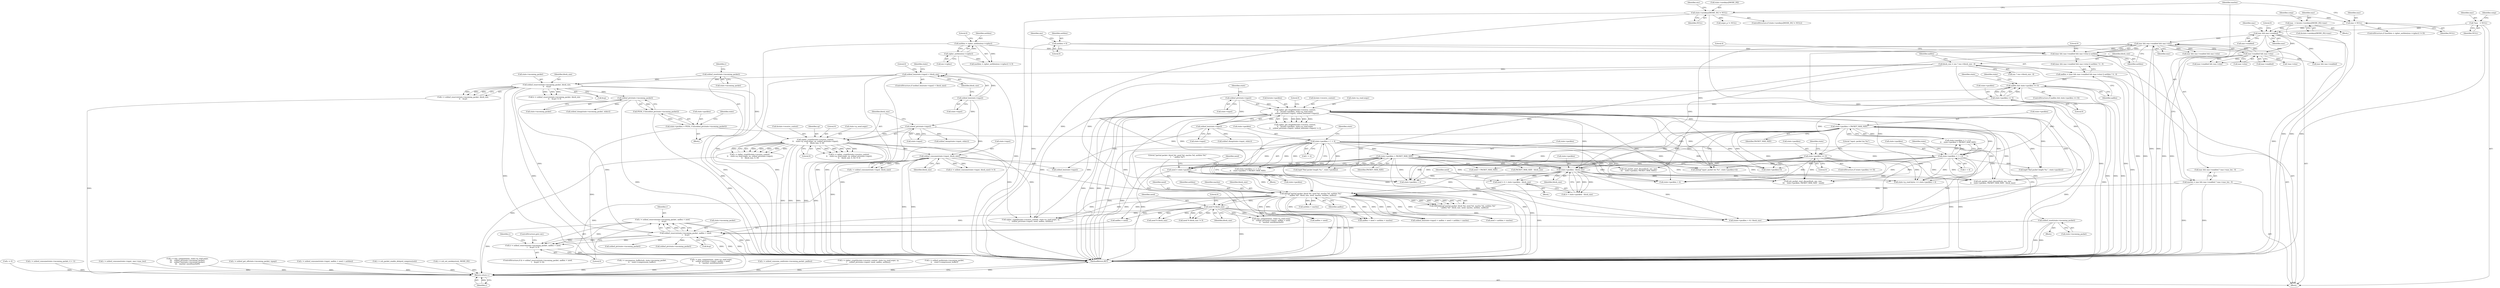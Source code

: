 digraph "0_mindrot_2fecfd486bdba9f51b3a789277bb0733ca36e1c0@integer" {
"1000564" [label="(Call,r = sshbuf_reserve(state->incoming_packet, aadlen + need,\n\t    &cp))"];
"1000566" [label="(Call,sshbuf_reserve(state->incoming_packet, aadlen + need,\n\t    &cp))"];
"1000318" [label="(Call,sshbuf_reset(state->incoming_packet))"];
"1000385" [label="(Call,sshbuf_ptr(state->incoming_packet))"];
"1000347" [label="(Call,sshbuf_reserve(state->incoming_packet, block_size,\n\t\t    &cp))"];
"1000339" [label="(Call,sshbuf_reset(state->incoming_packet))"];
"1000331" [label="(Call,sshbuf_len(state->input) < block_size)"];
"1000332" [label="(Call,sshbuf_len(state->input))"];
"1000221" [label="(Call,block_size = enc ? enc->block_size : 8)"];
"1000473" [label="(Call,debug(\"partial packet: block %d, need %d, maclen %d, authlen %d,\"\n\t    \" aadlen %d\", block_size, need, maclen, authlen, aadlen))"];
"1000438" [label="(Call,sshbuf_consume(state->input, block_size))"];
"1000371" [label="(Call,sshbuf_ptr(state->input))"];
"1000360" [label="(Call,cipher_crypt(&state->receive_context,\n\t\t    state->p_send.seqnr, cp, sshbuf_ptr(state->input),\n\t\t    block_size, 0, 0))"];
"1000467" [label="(Call,state->packlen - block_size)"];
"1000256" [label="(Call,cipher_get_length(&state->receive_context,\n\t\t    &state->packlen, state->p_read.seqnr,\n\t\t    sshbuf_ptr(state->input), sshbuf_len(state->input)))"];
"1000248" [label="(Call,state->packlen == 0)"];
"1000270" [label="(Call,sshbuf_ptr(state->input))"];
"1000274" [label="(Call,sshbuf_len(state->input))"];
"1000290" [label="(Call,state->packlen > PACKET_MAX_SIZE)"];
"1000283" [label="(Call,state->packlen < 1 + 4)"];
"1000391" [label="(Call,state->packlen < 1 + 4)"];
"1000380" [label="(Call,state->packlen = PEEK_U32(sshbuf_ptr(state->incoming_packet)))"];
"1000384" [label="(Call,PEEK_U32(sshbuf_ptr(state->incoming_packet)))"];
"1000324" [label="(Call,state->packlen == 0)"];
"1000398" [label="(Call,state->packlen > PACKET_MAX_SIZE)"];
"1000456" [label="(Call,need = state->packlen)"];
"1000463" [label="(Call,need = 4 + state->packlen - block_size)"];
"1000209" [label="(Call,maclen = mac && mac->enabled ? mac->mac_len : 0)"];
"1000232" [label="(Call,(mac && mac->enabled && mac->etm) || authlen)"];
"1000233" [label="(Call,mac && mac->enabled && mac->etm)"];
"1000212" [label="(Call,mac && mac->enabled)"];
"1000177" [label="(Call,mac  = &state->newkeys[MODE_IN]->mac)"];
"1000140" [label="(Call,*mac   = NULL)"];
"1000206" [label="(Call,mac = NULL)"];
"1000159" [label="(Call,state->newkeys[MODE_IN] != NULL)"];
"1000235" [label="(Call,mac->enabled && mac->etm)"];
"1000199" [label="(Call,authlen = cipher_authlen(enc->cipher))"];
"1000201" [label="(Call,cipher_authlen(enc->cipher))"];
"1000131" [label="(Call,authlen = 0)"];
"1000246" [label="(Call,aadlen && state->packlen == 0)"];
"1000229" [label="(Call,aadlen = (mac && mac->enabled && mac->etm) || authlen ? 4 : 0)"];
"1000482" [label="(Call,need % block_size)"];
"1000563" [label="(Call,(r = sshbuf_reserve(state->incoming_packet, aadlen + need,\n\t    &cp)) != 0)"];
"1000974" [label="(Return,return r;)"];
"1000465" [label="(Call,4 + state->packlen - block_size)"];
"1000246" [label="(Call,aadlen && state->packlen == 0)"];
"1000668" [label="(Call,need > PACKET_MAX_SIZE)"];
"1000381" [label="(Call,state->packlen)"];
"1000249" [label="(Call,state->packlen)"];
"1000296" [label="(Call,sshbuf_dump(state->input, stderr))"];
"1000334" [label="(Identifier,state)"];
"1000244" [label="(Literal,0)"];
"1000706" [label="(Call,seqnr_p != NULL)"];
"1000624" [label="(Call,!mac->etm)"];
"1000484" [label="(Identifier,block_size)"];
"1000142" [label="(Identifier,NULL)"];
"1000566" [label="(Call,sshbuf_reserve(state->incoming_packet, aadlen + need,\n\t    &cp))"];
"1000282" [label="(Call,state->packlen < 1 + 4 ||\n\t\t    state->packlen > PACKET_MAX_SIZE)"];
"1000468" [label="(Call,state->packlen)"];
"1000140" [label="(Call,*mac   = NULL)"];
"1000481" [label="(Call,need % block_size != 0)"];
"1000330" [label="(ControlStructure,if (sshbuf_len(state->input) < block_size))"];
"1000235" [label="(Call,mac->enabled && mac->etm)"];
"1000570" [label="(Call,aadlen + need)"];
"1000462" [label="(Block,)"];
"1000386" [label="(Call,state->incoming_packet)"];
"1000472" [label="(Call,DBG(debug(\"partial packet: block %d, need %d, maclen %d, authlen %d,\"\n\t    \" aadlen %d\", block_size, need, maclen, authlen, aadlen)))"];
"1000456" [label="(Call,need = state->packlen)"];
"1000447" [label="(Literal,\"input: packet len %u\")"];
"1000177" [label="(Call,mac  = &state->newkeys[MODE_IN]->mac)"];
"1000478" [label="(Identifier,authlen)"];
"1000759" [label="(Call,state->p_read.bytes += state->packlen + 4)"];
"1000541" [label="(Call,r = mac_compute(mac, state->p_read.seqnr,\n\t\t    sshbuf_ptr(state->input), aadlen + need,\n\t\t    macbuf, sizeof(macbuf)))"];
"1000257" [label="(Call,&state->receive_context)"];
"1000351" [label="(Identifier,block_size)"];
"1000239" [label="(Call,mac->etm)"];
"1000370" [label="(Identifier,cp)"];
"1000850" [label="(Call,r = uncompress_buffer(ssh, state->incoming_packet,\n\t\t    state->compression_buffer))"];
"1000471" [label="(Identifier,block_size)"];
"1000331" [label="(Call,sshbuf_len(state->input) < block_size)"];
"1000439" [label="(Call,state->input)"];
"1000458" [label="(Call,state->packlen)"];
"1000513" [label="(Call,need + authlen + maclen)"];
"1000198" [label="(Call,(authlen = cipher_authlen(enc->cipher)) != 0)"];
"1000340" [label="(Call,state->incoming_packet)"];
"1000145" [label="(Identifier,comp)"];
"1000276" [label="(Identifier,state)"];
"1000567" [label="(Call,state->incoming_packet)"];
"1000345" [label="(Call,r = sshbuf_reserve(state->incoming_packet, block_size,\n\t\t    &cp))"];
"1000318" [label="(Call,sshbuf_reset(state->incoming_packet))"];
"1000212" [label="(Call,mac && mac->enabled)"];
"1000328" [label="(Literal,0)"];
"1000393" [label="(Identifier,state)"];
"1000236" [label="(Call,mac->enabled)"];
"1000392" [label="(Call,state->packlen)"];
"1000821" [label="(Call,r = sshbuf_consume_end(state->incoming_packet, padlen))"];
"1000114" [label="(Block,)"];
"1000576" [label="(ControlStructure,goto out;)"];
"1000543" [label="(Call,mac_compute(mac, state->p_read.seqnr,\n\t\t    sshbuf_ptr(state->input), aadlen + need,\n\t\t    macbuf, sizeof(macbuf)))"];
"1000166" [label="(Block,)"];
"1000455" [label="(Block,)"];
"1000477" [label="(Identifier,maclen)"];
"1000515" [label="(Call,authlen + maclen)"];
"1000385" [label="(Call,sshbuf_ptr(state->incoming_packet))"];
"1000502" [label="(Call,PACKET_MAX_SIZE - block_size)"];
"1000213" [label="(Identifier,mac)"];
"1000579" [label="(Call,r = cipher_crypt(&state->receive_context, state->p_read.seqnr, cp,\n\t    sshbuf_ptr(state->input), need, aadlen, authlen))"];
"1000210" [label="(Identifier,maclen)"];
"1000975" [label="(Identifier,r)"];
"1000581" [label="(Call,cipher_crypt(&state->receive_context, state->p_read.seqnr, cp,\n\t    sshbuf_ptr(state->input), need, aadlen, authlen))"];
"1000400" [label="(Identifier,state)"];
"1000868" [label="(Call,r = sshbuf_putb(state->incoming_packet,\n\t\t    state->compression_buffer))"];
"1000391" [label="(Call,state->packlen < 1 + 4)"];
"1000344" [label="(Call,(r = sshbuf_reserve(state->incoming_packet, block_size,\n\t\t    &cp)) != 0)"];
"1000259" [label="(Identifier,state)"];
"1000141" [label="(Identifier,mac)"];
"1000955" [label="(Call,r = 0)"];
"1000242" [label="(Identifier,authlen)"];
"1000265" [label="(Call,state->p_read.seqnr)"];
"1000375" [label="(Identifier,block_size)"];
"1000261" [label="(Call,&state->packlen)"];
"1000325" [label="(Call,state->packlen)"];
"1000346" [label="(Identifier,r)"];
"1000284" [label="(Call,state->packlen)"];
"1000491" [label="(Call,need % block_size)"];
"1000674" [label="(Call,ssh_packet_start_discard(ssh, enc, mac,\n\t\t\t    state->packlen, PACKET_MAX_SIZE - need))"];
"1000233" [label="(Call,mac && mac->enabled && mac->etm)"];
"1000232" [label="(Call,(mac && mac->enabled && mac->etm) || authlen)"];
"1000209" [label="(Call,maclen = mac && mac->enabled ? mac->mac_len : 0)"];
"1000275" [label="(Call,state->input)"];
"1000415" [label="(Call,sshbuf_dump(state->incoming_packet, stderr))"];
"1000222" [label="(Identifier,block_size)"];
"1000475" [label="(Identifier,block_size)"];
"1000229" [label="(Call,aadlen = (mac && mac->enabled && mac->etm) || authlen ? 4 : 0)"];
"1000252" [label="(Literal,0)"];
"1000442" [label="(Identifier,block_size)"];
"1000274" [label="(Call,sshbuf_len(state->input))"];
"1000376" [label="(Literal,0)"];
"1000220" [label="(Literal,0)"];
"1000473" [label="(Call,debug(\"partial packet: block %d, need %d, maclen %d, authlen %d,\"\n\t    \" aadlen %d\", block_size, need, maclen, authlen, aadlen))"];
"1000639" [label="(Call,sshbuf_ptr(state->incoming_packet))"];
"1000575" [label="(Literal,0)"];
"1000324" [label="(Call,state->packlen == 0)"];
"1000207" [label="(Identifier,mac)"];
"1000199" [label="(Call,authlen = cipher_authlen(enc->cipher))"];
"1000341" [label="(Identifier,state)"];
"1000132" [label="(Identifier,authlen)"];
"1000463" [label="(Call,need = 4 + state->packlen - block_size)"];
"1000158" [label="(ControlStructure,if (state->newkeys[MODE_IN] != NULL))"];
"1000214" [label="(Call,mac->enabled)"];
"1000137" [label="(Identifier,enc)"];
"1000234" [label="(Identifier,mac)"];
"1000474" [label="(Literal,\"partial packet: block %d, need %d, maclen %d, authlen %d,\"\n\t    \" aadlen %d\")"];
"1000255" [label="(Call,cipher_get_length(&state->receive_context,\n\t\t    &state->packlen, state->p_read.seqnr,\n\t\t    sshbuf_ptr(state->input), sshbuf_len(state->input)) != 0)"];
"1000256" [label="(Call,cipher_get_length(&state->receive_context,\n\t\t    &state->packlen, state->p_read.seqnr,\n\t\t    sshbuf_ptr(state->input), sshbuf_len(state->input)))"];
"1000352" [label="(Call,&cp)"];
"1000188" [label="(Identifier,comp)"];
"1000810" [label="(Call,r = sshbuf_consume(state->incoming_packet, 4 + 1))"];
"1000507" [label="(Call,sshbuf_len(state->input))"];
"1000426" [label="(Call,ssh_packet_start_discard(ssh, enc, mac,\n\t\t\t    state->packlen, PACKET_MAX_SIZE))"];
"1000365" [label="(Call,state->p_send.seqnr)"];
"1000483" [label="(Identifier,need)"];
"1000336" [label="(Identifier,block_size)"];
"1000438" [label="(Call,sshbuf_consume(state->input, block_size))"];
"1000694" [label="(Call,r = sshbuf_consume(state->input, mac->mac_len))"];
"1000563" [label="(Call,(r = sshbuf_reserve(state->incoming_packet, aadlen + need,\n\t    &cp)) != 0)"];
"1000565" [label="(Identifier,r)"];
"1000283" [label="(Call,state->packlen < 1 + 4)"];
"1000457" [label="(Identifier,need)"];
"1000554" [label="(Call,aadlen + need)"];
"1000323" [label="(ControlStructure,if (state->packlen == 0))"];
"1000205" [label="(Literal,0)"];
"1000253" [label="(Block,)"];
"1000395" [label="(Call,1 + 4)"];
"1000270" [label="(Call,sshbuf_ptr(state->input))"];
"1000223" [label="(Call,enc ? enc->block_size : 8)"];
"1000464" [label="(Identifier,need)"];
"1000630" [label="(Call,r = mac_compute(mac, state->p_read.seqnr,\n\t\t\t    sshbuf_ptr(state->incoming_packet),\n\t\t\t    sshbuf_len(state->incoming_packet),\n\t\t\t    macbuf, sizeof(macbuf)))"];
"1000888" [label="(Call,r = sshbuf_get_u8(state->incoming_packet, typep))"];
"1000206" [label="(Call,mac = NULL)"];
"1000347" [label="(Call,sshbuf_reserve(state->incoming_packet, block_size,\n\t\t    &cp))"];
"1000357" [label="(Call,(r = cipher_crypt(&state->receive_context,\n\t\t    state->p_send.seqnr, cp, sshbuf_ptr(state->input),\n\t\t    block_size, 0, 0)) != 0)"];
"1000165" [label="(Identifier,NULL)"];
"1000511" [label="(Call,aadlen + need + authlen + maclen)"];
"1000495" [label="(Call,ssh_packet_start_discard(ssh, enc, mac,\n\t\t    state->packlen, PACKET_MAX_SIZE - block_size))"];
"1000202" [label="(Call,enc->cipher)"];
"1000580" [label="(Identifier,r)"];
"1000287" [label="(Call,1 + 4)"];
"1000211" [label="(Call,mac && mac->enabled ? mac->mac_len : 0)"];
"1000339" [label="(Call,sshbuf_reset(state->incoming_packet))"];
"1000407" [label="(Call,sshbuf_dump(state->input, stderr))"];
"1000371" [label="(Call,sshbuf_ptr(state->input))"];
"1000197" [label="(ControlStructure,if ((authlen = cipher_authlen(enc->cipher)) != 0))"];
"1000564" [label="(Call,r = sshbuf_reserve(state->incoming_packet, aadlen + need,\n\t    &cp))"];
"1000326" [label="(Identifier,state)"];
"1000479" [label="(Identifier,aadlen)"];
"1000333" [label="(Call,state->input)"];
"1000974" [label="(Return,return r;)"];
"1000329" [label="(Block,)"];
"1000231" [label="(Call,(mac && mac->enabled && mac->etm) || authlen ? 4 : 0)"];
"1000617" [label="(Call,mac && mac->enabled)"];
"1000248" [label="(Call,state->packlen == 0)"];
"1000360" [label="(Call,cipher_crypt(&state->receive_context,\n\t\t    state->p_send.seqnr, cp, sshbuf_ptr(state->input),\n\t\t    block_size, 0, 0))"];
"1000562" [label="(ControlStructure,if ((r = sshbuf_reserve(state->incoming_packet, aadlen + need,\n\t    &cp)) != 0))"];
"1000390" [label="(Call,state->packlen < 1 + 4 ||\n\t\t    state->packlen > PACKET_MAX_SIZE)"];
"1000380" [label="(Call,state->packlen = PEEK_U32(sshbuf_ptr(state->incoming_packet)))"];
"1000506" [label="(Call,sshbuf_len(state->input) < aadlen + need + authlen + maclen)"];
"1000338" [label="(Literal,0)"];
"1000243" [label="(Literal,4)"];
"1000476" [label="(Identifier,need)"];
"1000603" [label="(Call,r = sshbuf_consume(state->input, aadlen + need + authlen))"];
"1000361" [label="(Call,&state->receive_context)"];
"1000291" [label="(Call,state->packlen)"];
"1000950" [label="(Call,r = ssh_packet_enable_delayed_compress(ssh))"];
"1000529" [label="(Call,mac && mac->enabled && mac->etm)"];
"1000399" [label="(Call,state->packlen)"];
"1000372" [label="(Call,state->input)"];
"1000446" [label="(Call,debug(\"input: packet len %u\", state->packlen+4))"];
"1000531" [label="(Call,mac->enabled && mac->etm)"];
"1000384" [label="(Call,PEEK_U32(sshbuf_ptr(state->incoming_packet)))"];
"1000294" [label="(Identifier,PACKET_MAX_SIZE)"];
"1000200" [label="(Identifier,authlen)"];
"1000348" [label="(Call,state->incoming_packet)"];
"1000168" [label="(Identifier,enc)"];
"1000436" [label="(Call,r = sshbuf_consume(state->input, block_size))"];
"1000752" [label="(Call,(state->packlen + 4) / block_size)"];
"1000319" [label="(Call,state->incoming_packet)"];
"1000332" [label="(Call,sshbuf_len(state->input))"];
"1000301" [label="(Call,logit(\"Bad packet length %u.\", state->packlen))"];
"1000467" [label="(Call,state->packlen - block_size)"];
"1000160" [label="(Call,state->newkeys[MODE_IN])"];
"1000377" [label="(Literal,0)"];
"1000131" [label="(Call,authlen = 0)"];
"1000290" [label="(Call,state->packlen > PACKET_MAX_SIZE)"];
"1000133" [label="(Literal,0)"];
"1000934" [label="(Call,r = ssh_set_newkeys(ssh, MODE_IN))"];
"1000221" [label="(Call,block_size = enc ? enc->block_size : 8)"];
"1000230" [label="(Identifier,aadlen)"];
"1000485" [label="(Literal,0)"];
"1000573" [label="(Call,&cp)"];
"1000448" [label="(Call,state->packlen+4)"];
"1000271" [label="(Call,state->input)"];
"1000292" [label="(Identifier,state)"];
"1000398" [label="(Call,state->packlen > PACKET_MAX_SIZE)"];
"1000178" [label="(Identifier,mac)"];
"1000753" [label="(Call,state->packlen + 4)"];
"1000201" [label="(Call,cipher_authlen(enc->cipher))"];
"1000976" [label="(MethodReturn,RET)"];
"1000420" [label="(Call,logit(\"Bad packet length %u.\", state->packlen))"];
"1000247" [label="(Identifier,aadlen)"];
"1000482" [label="(Call,need % block_size)"];
"1000773" [label="(Call,sshbuf_ptr(state->incoming_packet))"];
"1000278" [label="(Literal,0)"];
"1000159" [label="(Call,state->newkeys[MODE_IN] != NULL)"];
"1000245" [label="(ControlStructure,if (aadlen && state->packlen == 0))"];
"1000402" [label="(Identifier,PACKET_MAX_SIZE)"];
"1000218" [label="(Identifier,mac)"];
"1000435" [label="(Call,(r = sshbuf_consume(state->input, block_size)) != 0)"];
"1000208" [label="(Identifier,NULL)"];
"1000179" [label="(Call,&state->newkeys[MODE_IN]->mac)"];
"1000765" [label="(Call,state->packlen + 4)"];
"1000358" [label="(Call,r = cipher_crypt(&state->receive_context,\n\t\t    state->p_send.seqnr, cp, sshbuf_ptr(state->input),\n\t\t    block_size, 0, 0))"];
"1000564" -> "1000563"  [label="AST: "];
"1000564" -> "1000566"  [label="CFG: "];
"1000565" -> "1000564"  [label="AST: "];
"1000566" -> "1000564"  [label="AST: "];
"1000575" -> "1000564"  [label="CFG: "];
"1000564" -> "1000976"  [label="DDG: "];
"1000564" -> "1000976"  [label="DDG: "];
"1000564" -> "1000563"  [label="DDG: "];
"1000566" -> "1000564"  [label="DDG: "];
"1000566" -> "1000564"  [label="DDG: "];
"1000566" -> "1000564"  [label="DDG: "];
"1000564" -> "1000974"  [label="DDG: "];
"1000566" -> "1000573"  [label="CFG: "];
"1000567" -> "1000566"  [label="AST: "];
"1000570" -> "1000566"  [label="AST: "];
"1000573" -> "1000566"  [label="AST: "];
"1000566" -> "1000976"  [label="DDG: "];
"1000566" -> "1000976"  [label="DDG: "];
"1000566" -> "1000976"  [label="DDG: "];
"1000566" -> "1000563"  [label="DDG: "];
"1000566" -> "1000563"  [label="DDG: "];
"1000566" -> "1000563"  [label="DDG: "];
"1000318" -> "1000566"  [label="DDG: "];
"1000385" -> "1000566"  [label="DDG: "];
"1000473" -> "1000566"  [label="DDG: "];
"1000482" -> "1000566"  [label="DDG: "];
"1000347" -> "1000566"  [label="DDG: "];
"1000566" -> "1000639"  [label="DDG: "];
"1000566" -> "1000773"  [label="DDG: "];
"1000318" -> "1000253"  [label="AST: "];
"1000318" -> "1000319"  [label="CFG: "];
"1000319" -> "1000318"  [label="AST: "];
"1000447" -> "1000318"  [label="CFG: "];
"1000318" -> "1000976"  [label="DDG: "];
"1000318" -> "1000976"  [label="DDG: "];
"1000385" -> "1000384"  [label="AST: "];
"1000385" -> "1000386"  [label="CFG: "];
"1000386" -> "1000385"  [label="AST: "];
"1000384" -> "1000385"  [label="CFG: "];
"1000385" -> "1000976"  [label="DDG: "];
"1000385" -> "1000384"  [label="DDG: "];
"1000347" -> "1000385"  [label="DDG: "];
"1000385" -> "1000415"  [label="DDG: "];
"1000347" -> "1000345"  [label="AST: "];
"1000347" -> "1000352"  [label="CFG: "];
"1000348" -> "1000347"  [label="AST: "];
"1000351" -> "1000347"  [label="AST: "];
"1000352" -> "1000347"  [label="AST: "];
"1000345" -> "1000347"  [label="CFG: "];
"1000347" -> "1000976"  [label="DDG: "];
"1000347" -> "1000976"  [label="DDG: "];
"1000347" -> "1000976"  [label="DDG: "];
"1000347" -> "1000344"  [label="DDG: "];
"1000347" -> "1000344"  [label="DDG: "];
"1000347" -> "1000344"  [label="DDG: "];
"1000347" -> "1000345"  [label="DDG: "];
"1000347" -> "1000345"  [label="DDG: "];
"1000347" -> "1000345"  [label="DDG: "];
"1000339" -> "1000347"  [label="DDG: "];
"1000331" -> "1000347"  [label="DDG: "];
"1000347" -> "1000360"  [label="DDG: "];
"1000339" -> "1000329"  [label="AST: "];
"1000339" -> "1000340"  [label="CFG: "];
"1000340" -> "1000339"  [label="AST: "];
"1000346" -> "1000339"  [label="CFG: "];
"1000339" -> "1000976"  [label="DDG: "];
"1000331" -> "1000330"  [label="AST: "];
"1000331" -> "1000336"  [label="CFG: "];
"1000332" -> "1000331"  [label="AST: "];
"1000336" -> "1000331"  [label="AST: "];
"1000338" -> "1000331"  [label="CFG: "];
"1000341" -> "1000331"  [label="CFG: "];
"1000331" -> "1000976"  [label="DDG: "];
"1000331" -> "1000976"  [label="DDG: "];
"1000331" -> "1000976"  [label="DDG: "];
"1000332" -> "1000331"  [label="DDG: "];
"1000221" -> "1000331"  [label="DDG: "];
"1000332" -> "1000333"  [label="CFG: "];
"1000333" -> "1000332"  [label="AST: "];
"1000336" -> "1000332"  [label="CFG: "];
"1000332" -> "1000976"  [label="DDG: "];
"1000332" -> "1000371"  [label="DDG: "];
"1000221" -> "1000114"  [label="AST: "];
"1000221" -> "1000223"  [label="CFG: "];
"1000222" -> "1000221"  [label="AST: "];
"1000223" -> "1000221"  [label="AST: "];
"1000230" -> "1000221"  [label="CFG: "];
"1000221" -> "1000976"  [label="DDG: "];
"1000221" -> "1000976"  [label="DDG: "];
"1000221" -> "1000467"  [label="DDG: "];
"1000221" -> "1000473"  [label="DDG: "];
"1000473" -> "1000472"  [label="AST: "];
"1000473" -> "1000479"  [label="CFG: "];
"1000474" -> "1000473"  [label="AST: "];
"1000475" -> "1000473"  [label="AST: "];
"1000476" -> "1000473"  [label="AST: "];
"1000477" -> "1000473"  [label="AST: "];
"1000478" -> "1000473"  [label="AST: "];
"1000479" -> "1000473"  [label="AST: "];
"1000472" -> "1000473"  [label="CFG: "];
"1000473" -> "1000976"  [label="DDG: "];
"1000473" -> "1000976"  [label="DDG: "];
"1000473" -> "1000976"  [label="DDG: "];
"1000473" -> "1000472"  [label="DDG: "];
"1000473" -> "1000472"  [label="DDG: "];
"1000473" -> "1000472"  [label="DDG: "];
"1000473" -> "1000472"  [label="DDG: "];
"1000473" -> "1000472"  [label="DDG: "];
"1000473" -> "1000472"  [label="DDG: "];
"1000438" -> "1000473"  [label="DDG: "];
"1000467" -> "1000473"  [label="DDG: "];
"1000456" -> "1000473"  [label="DDG: "];
"1000463" -> "1000473"  [label="DDG: "];
"1000209" -> "1000473"  [label="DDG: "];
"1000232" -> "1000473"  [label="DDG: "];
"1000246" -> "1000473"  [label="DDG: "];
"1000473" -> "1000482"  [label="DDG: "];
"1000473" -> "1000482"  [label="DDG: "];
"1000473" -> "1000506"  [label="DDG: "];
"1000473" -> "1000506"  [label="DDG: "];
"1000473" -> "1000506"  [label="DDG: "];
"1000473" -> "1000511"  [label="DDG: "];
"1000473" -> "1000511"  [label="DDG: "];
"1000473" -> "1000511"  [label="DDG: "];
"1000473" -> "1000513"  [label="DDG: "];
"1000473" -> "1000513"  [label="DDG: "];
"1000473" -> "1000515"  [label="DDG: "];
"1000473" -> "1000515"  [label="DDG: "];
"1000473" -> "1000543"  [label="DDG: "];
"1000473" -> "1000554"  [label="DDG: "];
"1000473" -> "1000570"  [label="DDG: "];
"1000473" -> "1000581"  [label="DDG: "];
"1000473" -> "1000581"  [label="DDG: "];
"1000438" -> "1000436"  [label="AST: "];
"1000438" -> "1000442"  [label="CFG: "];
"1000439" -> "1000438"  [label="AST: "];
"1000442" -> "1000438"  [label="AST: "];
"1000436" -> "1000438"  [label="CFG: "];
"1000438" -> "1000976"  [label="DDG: "];
"1000438" -> "1000976"  [label="DDG: "];
"1000438" -> "1000435"  [label="DDG: "];
"1000438" -> "1000435"  [label="DDG: "];
"1000438" -> "1000436"  [label="DDG: "];
"1000438" -> "1000436"  [label="DDG: "];
"1000371" -> "1000438"  [label="DDG: "];
"1000360" -> "1000438"  [label="DDG: "];
"1000438" -> "1000467"  [label="DDG: "];
"1000438" -> "1000507"  [label="DDG: "];
"1000371" -> "1000360"  [label="AST: "];
"1000371" -> "1000372"  [label="CFG: "];
"1000372" -> "1000371"  [label="AST: "];
"1000375" -> "1000371"  [label="CFG: "];
"1000371" -> "1000976"  [label="DDG: "];
"1000371" -> "1000360"  [label="DDG: "];
"1000371" -> "1000407"  [label="DDG: "];
"1000360" -> "1000358"  [label="AST: "];
"1000360" -> "1000377"  [label="CFG: "];
"1000361" -> "1000360"  [label="AST: "];
"1000365" -> "1000360"  [label="AST: "];
"1000370" -> "1000360"  [label="AST: "];
"1000375" -> "1000360"  [label="AST: "];
"1000376" -> "1000360"  [label="AST: "];
"1000377" -> "1000360"  [label="AST: "];
"1000358" -> "1000360"  [label="CFG: "];
"1000360" -> "1000976"  [label="DDG: "];
"1000360" -> "1000976"  [label="DDG: "];
"1000360" -> "1000976"  [label="DDG: "];
"1000360" -> "1000976"  [label="DDG: "];
"1000360" -> "1000976"  [label="DDG: "];
"1000360" -> "1000357"  [label="DDG: "];
"1000360" -> "1000357"  [label="DDG: "];
"1000360" -> "1000357"  [label="DDG: "];
"1000360" -> "1000357"  [label="DDG: "];
"1000360" -> "1000357"  [label="DDG: "];
"1000360" -> "1000357"  [label="DDG: "];
"1000360" -> "1000358"  [label="DDG: "];
"1000360" -> "1000358"  [label="DDG: "];
"1000360" -> "1000358"  [label="DDG: "];
"1000360" -> "1000358"  [label="DDG: "];
"1000360" -> "1000358"  [label="DDG: "];
"1000360" -> "1000358"  [label="DDG: "];
"1000360" -> "1000581"  [label="DDG: "];
"1000360" -> "1000581"  [label="DDG: "];
"1000467" -> "1000465"  [label="AST: "];
"1000467" -> "1000471"  [label="CFG: "];
"1000468" -> "1000467"  [label="AST: "];
"1000471" -> "1000467"  [label="AST: "];
"1000465" -> "1000467"  [label="CFG: "];
"1000467" -> "1000976"  [label="DDG: "];
"1000467" -> "1000463"  [label="DDG: "];
"1000467" -> "1000463"  [label="DDG: "];
"1000467" -> "1000465"  [label="DDG: "];
"1000467" -> "1000465"  [label="DDG: "];
"1000256" -> "1000467"  [label="DDG: "];
"1000290" -> "1000467"  [label="DDG: "];
"1000283" -> "1000467"  [label="DDG: "];
"1000391" -> "1000467"  [label="DDG: "];
"1000324" -> "1000467"  [label="DDG: "];
"1000398" -> "1000467"  [label="DDG: "];
"1000467" -> "1000495"  [label="DDG: "];
"1000467" -> "1000674"  [label="DDG: "];
"1000467" -> "1000752"  [label="DDG: "];
"1000467" -> "1000753"  [label="DDG: "];
"1000467" -> "1000759"  [label="DDG: "];
"1000467" -> "1000765"  [label="DDG: "];
"1000256" -> "1000255"  [label="AST: "];
"1000256" -> "1000274"  [label="CFG: "];
"1000257" -> "1000256"  [label="AST: "];
"1000261" -> "1000256"  [label="AST: "];
"1000265" -> "1000256"  [label="AST: "];
"1000270" -> "1000256"  [label="AST: "];
"1000274" -> "1000256"  [label="AST: "];
"1000278" -> "1000256"  [label="CFG: "];
"1000256" -> "1000976"  [label="DDG: "];
"1000256" -> "1000976"  [label="DDG: "];
"1000256" -> "1000976"  [label="DDG: "];
"1000256" -> "1000976"  [label="DDG: "];
"1000256" -> "1000976"  [label="DDG: "];
"1000256" -> "1000255"  [label="DDG: "];
"1000256" -> "1000255"  [label="DDG: "];
"1000256" -> "1000255"  [label="DDG: "];
"1000256" -> "1000255"  [label="DDG: "];
"1000256" -> "1000255"  [label="DDG: "];
"1000248" -> "1000256"  [label="DDG: "];
"1000270" -> "1000256"  [label="DDG: "];
"1000274" -> "1000256"  [label="DDG: "];
"1000256" -> "1000283"  [label="DDG: "];
"1000256" -> "1000290"  [label="DDG: "];
"1000256" -> "1000301"  [label="DDG: "];
"1000256" -> "1000446"  [label="DDG: "];
"1000256" -> "1000448"  [label="DDG: "];
"1000256" -> "1000456"  [label="DDG: "];
"1000256" -> "1000495"  [label="DDG: "];
"1000256" -> "1000543"  [label="DDG: "];
"1000256" -> "1000581"  [label="DDG: "];
"1000256" -> "1000581"  [label="DDG: "];
"1000256" -> "1000674"  [label="DDG: "];
"1000256" -> "1000752"  [label="DDG: "];
"1000256" -> "1000753"  [label="DDG: "];
"1000256" -> "1000759"  [label="DDG: "];
"1000256" -> "1000765"  [label="DDG: "];
"1000248" -> "1000246"  [label="AST: "];
"1000248" -> "1000252"  [label="CFG: "];
"1000249" -> "1000248"  [label="AST: "];
"1000252" -> "1000248"  [label="AST: "];
"1000246" -> "1000248"  [label="CFG: "];
"1000248" -> "1000976"  [label="DDG: "];
"1000248" -> "1000246"  [label="DDG: "];
"1000248" -> "1000246"  [label="DDG: "];
"1000248" -> "1000283"  [label="DDG: "];
"1000248" -> "1000324"  [label="DDG: "];
"1000270" -> "1000271"  [label="CFG: "];
"1000271" -> "1000270"  [label="AST: "];
"1000276" -> "1000270"  [label="CFG: "];
"1000270" -> "1000274"  [label="DDG: "];
"1000274" -> "1000275"  [label="CFG: "];
"1000275" -> "1000274"  [label="AST: "];
"1000274" -> "1000976"  [label="DDG: "];
"1000274" -> "1000296"  [label="DDG: "];
"1000274" -> "1000507"  [label="DDG: "];
"1000290" -> "1000282"  [label="AST: "];
"1000290" -> "1000294"  [label="CFG: "];
"1000291" -> "1000290"  [label="AST: "];
"1000294" -> "1000290"  [label="AST: "];
"1000282" -> "1000290"  [label="CFG: "];
"1000290" -> "1000976"  [label="DDG: "];
"1000290" -> "1000282"  [label="DDG: "];
"1000290" -> "1000282"  [label="DDG: "];
"1000283" -> "1000290"  [label="DDG: "];
"1000290" -> "1000301"  [label="DDG: "];
"1000290" -> "1000446"  [label="DDG: "];
"1000290" -> "1000448"  [label="DDG: "];
"1000290" -> "1000456"  [label="DDG: "];
"1000290" -> "1000495"  [label="DDG: "];
"1000290" -> "1000502"  [label="DDG: "];
"1000290" -> "1000668"  [label="DDG: "];
"1000290" -> "1000674"  [label="DDG: "];
"1000290" -> "1000752"  [label="DDG: "];
"1000290" -> "1000753"  [label="DDG: "];
"1000290" -> "1000759"  [label="DDG: "];
"1000290" -> "1000765"  [label="DDG: "];
"1000283" -> "1000282"  [label="AST: "];
"1000283" -> "1000287"  [label="CFG: "];
"1000284" -> "1000283"  [label="AST: "];
"1000287" -> "1000283"  [label="AST: "];
"1000292" -> "1000283"  [label="CFG: "];
"1000282" -> "1000283"  [label="CFG: "];
"1000283" -> "1000976"  [label="DDG: "];
"1000283" -> "1000282"  [label="DDG: "];
"1000283" -> "1000282"  [label="DDG: "];
"1000283" -> "1000301"  [label="DDG: "];
"1000283" -> "1000446"  [label="DDG: "];
"1000283" -> "1000448"  [label="DDG: "];
"1000283" -> "1000456"  [label="DDG: "];
"1000283" -> "1000495"  [label="DDG: "];
"1000283" -> "1000674"  [label="DDG: "];
"1000283" -> "1000752"  [label="DDG: "];
"1000283" -> "1000753"  [label="DDG: "];
"1000283" -> "1000759"  [label="DDG: "];
"1000283" -> "1000765"  [label="DDG: "];
"1000391" -> "1000390"  [label="AST: "];
"1000391" -> "1000395"  [label="CFG: "];
"1000392" -> "1000391"  [label="AST: "];
"1000395" -> "1000391"  [label="AST: "];
"1000400" -> "1000391"  [label="CFG: "];
"1000390" -> "1000391"  [label="CFG: "];
"1000391" -> "1000976"  [label="DDG: "];
"1000391" -> "1000976"  [label="DDG: "];
"1000391" -> "1000390"  [label="DDG: "];
"1000391" -> "1000390"  [label="DDG: "];
"1000380" -> "1000391"  [label="DDG: "];
"1000391" -> "1000398"  [label="DDG: "];
"1000391" -> "1000420"  [label="DDG: "];
"1000391" -> "1000446"  [label="DDG: "];
"1000391" -> "1000448"  [label="DDG: "];
"1000391" -> "1000456"  [label="DDG: "];
"1000391" -> "1000495"  [label="DDG: "];
"1000391" -> "1000674"  [label="DDG: "];
"1000391" -> "1000752"  [label="DDG: "];
"1000391" -> "1000753"  [label="DDG: "];
"1000391" -> "1000759"  [label="DDG: "];
"1000391" -> "1000765"  [label="DDG: "];
"1000380" -> "1000329"  [label="AST: "];
"1000380" -> "1000384"  [label="CFG: "];
"1000381" -> "1000380"  [label="AST: "];
"1000384" -> "1000380"  [label="AST: "];
"1000393" -> "1000380"  [label="CFG: "];
"1000380" -> "1000976"  [label="DDG: "];
"1000384" -> "1000380"  [label="DDG: "];
"1000384" -> "1000976"  [label="DDG: "];
"1000324" -> "1000323"  [label="AST: "];
"1000324" -> "1000328"  [label="CFG: "];
"1000325" -> "1000324"  [label="AST: "];
"1000328" -> "1000324"  [label="AST: "];
"1000334" -> "1000324"  [label="CFG: "];
"1000447" -> "1000324"  [label="CFG: "];
"1000324" -> "1000976"  [label="DDG: "];
"1000324" -> "1000976"  [label="DDG: "];
"1000324" -> "1000446"  [label="DDG: "];
"1000324" -> "1000448"  [label="DDG: "];
"1000324" -> "1000456"  [label="DDG: "];
"1000324" -> "1000495"  [label="DDG: "];
"1000324" -> "1000674"  [label="DDG: "];
"1000324" -> "1000752"  [label="DDG: "];
"1000324" -> "1000753"  [label="DDG: "];
"1000324" -> "1000759"  [label="DDG: "];
"1000324" -> "1000765"  [label="DDG: "];
"1000398" -> "1000390"  [label="AST: "];
"1000398" -> "1000402"  [label="CFG: "];
"1000399" -> "1000398"  [label="AST: "];
"1000402" -> "1000398"  [label="AST: "];
"1000390" -> "1000398"  [label="CFG: "];
"1000398" -> "1000976"  [label="DDG: "];
"1000398" -> "1000976"  [label="DDG: "];
"1000398" -> "1000390"  [label="DDG: "];
"1000398" -> "1000390"  [label="DDG: "];
"1000398" -> "1000420"  [label="DDG: "];
"1000398" -> "1000426"  [label="DDG: "];
"1000398" -> "1000446"  [label="DDG: "];
"1000398" -> "1000448"  [label="DDG: "];
"1000398" -> "1000456"  [label="DDG: "];
"1000398" -> "1000495"  [label="DDG: "];
"1000398" -> "1000502"  [label="DDG: "];
"1000398" -> "1000668"  [label="DDG: "];
"1000398" -> "1000674"  [label="DDG: "];
"1000398" -> "1000752"  [label="DDG: "];
"1000398" -> "1000753"  [label="DDG: "];
"1000398" -> "1000759"  [label="DDG: "];
"1000398" -> "1000765"  [label="DDG: "];
"1000456" -> "1000455"  [label="AST: "];
"1000456" -> "1000458"  [label="CFG: "];
"1000457" -> "1000456"  [label="AST: "];
"1000458" -> "1000456"  [label="AST: "];
"1000474" -> "1000456"  [label="CFG: "];
"1000456" -> "1000976"  [label="DDG: "];
"1000463" -> "1000462"  [label="AST: "];
"1000463" -> "1000465"  [label="CFG: "];
"1000464" -> "1000463"  [label="AST: "];
"1000465" -> "1000463"  [label="AST: "];
"1000474" -> "1000463"  [label="CFG: "];
"1000463" -> "1000976"  [label="DDG: "];
"1000209" -> "1000114"  [label="AST: "];
"1000209" -> "1000211"  [label="CFG: "];
"1000210" -> "1000209"  [label="AST: "];
"1000211" -> "1000209"  [label="AST: "];
"1000222" -> "1000209"  [label="CFG: "];
"1000209" -> "1000976"  [label="DDG: "];
"1000209" -> "1000976"  [label="DDG: "];
"1000232" -> "1000231"  [label="AST: "];
"1000232" -> "1000233"  [label="CFG: "];
"1000232" -> "1000242"  [label="CFG: "];
"1000233" -> "1000232"  [label="AST: "];
"1000242" -> "1000232"  [label="AST: "];
"1000243" -> "1000232"  [label="CFG: "];
"1000244" -> "1000232"  [label="CFG: "];
"1000232" -> "1000976"  [label="DDG: "];
"1000232" -> "1000976"  [label="DDG: "];
"1000233" -> "1000232"  [label="DDG: "];
"1000233" -> "1000232"  [label="DDG: "];
"1000199" -> "1000232"  [label="DDG: "];
"1000131" -> "1000232"  [label="DDG: "];
"1000233" -> "1000234"  [label="CFG: "];
"1000233" -> "1000235"  [label="CFG: "];
"1000234" -> "1000233"  [label="AST: "];
"1000235" -> "1000233"  [label="AST: "];
"1000242" -> "1000233"  [label="CFG: "];
"1000233" -> "1000976"  [label="DDG: "];
"1000233" -> "1000976"  [label="DDG: "];
"1000212" -> "1000233"  [label="DDG: "];
"1000235" -> "1000233"  [label="DDG: "];
"1000235" -> "1000233"  [label="DDG: "];
"1000233" -> "1000426"  [label="DDG: "];
"1000233" -> "1000495"  [label="DDG: "];
"1000233" -> "1000529"  [label="DDG: "];
"1000233" -> "1000529"  [label="DDG: "];
"1000212" -> "1000211"  [label="AST: "];
"1000212" -> "1000213"  [label="CFG: "];
"1000212" -> "1000214"  [label="CFG: "];
"1000213" -> "1000212"  [label="AST: "];
"1000214" -> "1000212"  [label="AST: "];
"1000218" -> "1000212"  [label="CFG: "];
"1000220" -> "1000212"  [label="CFG: "];
"1000212" -> "1000976"  [label="DDG: "];
"1000177" -> "1000212"  [label="DDG: "];
"1000140" -> "1000212"  [label="DDG: "];
"1000206" -> "1000212"  [label="DDG: "];
"1000212" -> "1000235"  [label="DDG: "];
"1000212" -> "1000531"  [label="DDG: "];
"1000212" -> "1000617"  [label="DDG: "];
"1000177" -> "1000166"  [label="AST: "];
"1000177" -> "1000179"  [label="CFG: "];
"1000178" -> "1000177"  [label="AST: "];
"1000179" -> "1000177"  [label="AST: "];
"1000188" -> "1000177"  [label="CFG: "];
"1000177" -> "1000976"  [label="DDG: "];
"1000140" -> "1000114"  [label="AST: "];
"1000140" -> "1000142"  [label="CFG: "];
"1000141" -> "1000140"  [label="AST: "];
"1000142" -> "1000140"  [label="AST: "];
"1000145" -> "1000140"  [label="CFG: "];
"1000140" -> "1000976"  [label="DDG: "];
"1000206" -> "1000197"  [label="AST: "];
"1000206" -> "1000208"  [label="CFG: "];
"1000207" -> "1000206"  [label="AST: "];
"1000208" -> "1000206"  [label="AST: "];
"1000210" -> "1000206"  [label="CFG: "];
"1000206" -> "1000976"  [label="DDG: "];
"1000159" -> "1000206"  [label="DDG: "];
"1000159" -> "1000158"  [label="AST: "];
"1000159" -> "1000165"  [label="CFG: "];
"1000160" -> "1000159"  [label="AST: "];
"1000165" -> "1000159"  [label="AST: "];
"1000168" -> "1000159"  [label="CFG: "];
"1000210" -> "1000159"  [label="CFG: "];
"1000159" -> "1000976"  [label="DDG: "];
"1000159" -> "1000976"  [label="DDG: "];
"1000159" -> "1000976"  [label="DDG: "];
"1000159" -> "1000706"  [label="DDG: "];
"1000235" -> "1000236"  [label="CFG: "];
"1000235" -> "1000239"  [label="CFG: "];
"1000236" -> "1000235"  [label="AST: "];
"1000239" -> "1000235"  [label="AST: "];
"1000235" -> "1000976"  [label="DDG: "];
"1000235" -> "1000976"  [label="DDG: "];
"1000235" -> "1000531"  [label="DDG: "];
"1000235" -> "1000531"  [label="DDG: "];
"1000235" -> "1000617"  [label="DDG: "];
"1000235" -> "1000624"  [label="DDG: "];
"1000199" -> "1000198"  [label="AST: "];
"1000199" -> "1000201"  [label="CFG: "];
"1000200" -> "1000199"  [label="AST: "];
"1000201" -> "1000199"  [label="AST: "];
"1000205" -> "1000199"  [label="CFG: "];
"1000199" -> "1000976"  [label="DDG: "];
"1000199" -> "1000198"  [label="DDG: "];
"1000201" -> "1000199"  [label="DDG: "];
"1000201" -> "1000202"  [label="CFG: "];
"1000202" -> "1000201"  [label="AST: "];
"1000201" -> "1000976"  [label="DDG: "];
"1000201" -> "1000198"  [label="DDG: "];
"1000131" -> "1000114"  [label="AST: "];
"1000131" -> "1000133"  [label="CFG: "];
"1000132" -> "1000131"  [label="AST: "];
"1000133" -> "1000131"  [label="AST: "];
"1000137" -> "1000131"  [label="CFG: "];
"1000131" -> "1000976"  [label="DDG: "];
"1000246" -> "1000245"  [label="AST: "];
"1000246" -> "1000247"  [label="CFG: "];
"1000247" -> "1000246"  [label="AST: "];
"1000259" -> "1000246"  [label="CFG: "];
"1000326" -> "1000246"  [label="CFG: "];
"1000246" -> "1000976"  [label="DDG: "];
"1000246" -> "1000976"  [label="DDG: "];
"1000246" -> "1000976"  [label="DDG: "];
"1000229" -> "1000246"  [label="DDG: "];
"1000229" -> "1000114"  [label="AST: "];
"1000229" -> "1000231"  [label="CFG: "];
"1000230" -> "1000229"  [label="AST: "];
"1000231" -> "1000229"  [label="AST: "];
"1000247" -> "1000229"  [label="CFG: "];
"1000229" -> "1000976"  [label="DDG: "];
"1000482" -> "1000481"  [label="AST: "];
"1000482" -> "1000484"  [label="CFG: "];
"1000483" -> "1000482"  [label="AST: "];
"1000484" -> "1000482"  [label="AST: "];
"1000485" -> "1000482"  [label="CFG: "];
"1000482" -> "1000976"  [label="DDG: "];
"1000482" -> "1000481"  [label="DDG: "];
"1000482" -> "1000481"  [label="DDG: "];
"1000482" -> "1000491"  [label="DDG: "];
"1000482" -> "1000491"  [label="DDG: "];
"1000482" -> "1000506"  [label="DDG: "];
"1000482" -> "1000511"  [label="DDG: "];
"1000482" -> "1000513"  [label="DDG: "];
"1000482" -> "1000543"  [label="DDG: "];
"1000482" -> "1000554"  [label="DDG: "];
"1000482" -> "1000570"  [label="DDG: "];
"1000482" -> "1000581"  [label="DDG: "];
"1000482" -> "1000752"  [label="DDG: "];
"1000563" -> "1000562"  [label="AST: "];
"1000563" -> "1000575"  [label="CFG: "];
"1000575" -> "1000563"  [label="AST: "];
"1000576" -> "1000563"  [label="CFG: "];
"1000580" -> "1000563"  [label="CFG: "];
"1000563" -> "1000976"  [label="DDG: "];
"1000974" -> "1000114"  [label="AST: "];
"1000974" -> "1000975"  [label="CFG: "];
"1000975" -> "1000974"  [label="AST: "];
"1000976" -> "1000974"  [label="CFG: "];
"1000974" -> "1000976"  [label="DDG: "];
"1000975" -> "1000974"  [label="DDG: "];
"1000850" -> "1000974"  [label="DDG: "];
"1000579" -> "1000974"  [label="DDG: "];
"1000694" -> "1000974"  [label="DDG: "];
"1000934" -> "1000974"  [label="DDG: "];
"1000436" -> "1000974"  [label="DDG: "];
"1000630" -> "1000974"  [label="DDG: "];
"1000603" -> "1000974"  [label="DDG: "];
"1000810" -> "1000974"  [label="DDG: "];
"1000821" -> "1000974"  [label="DDG: "];
"1000345" -> "1000974"  [label="DDG: "];
"1000950" -> "1000974"  [label="DDG: "];
"1000541" -> "1000974"  [label="DDG: "];
"1000955" -> "1000974"  [label="DDG: "];
"1000888" -> "1000974"  [label="DDG: "];
"1000868" -> "1000974"  [label="DDG: "];
"1000358" -> "1000974"  [label="DDG: "];
}
